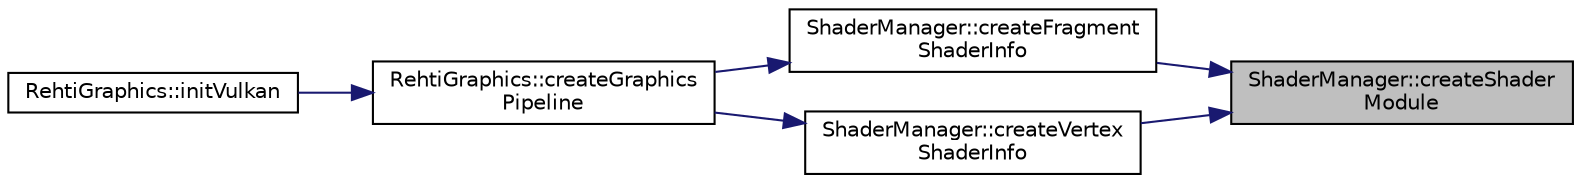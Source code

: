 digraph "ShaderManager::createShaderModule"
{
 // LATEX_PDF_SIZE
  edge [fontname="Helvetica",fontsize="10",labelfontname="Helvetica",labelfontsize="10"];
  node [fontname="Helvetica",fontsize="10",shape=record];
  rankdir="RL";
  Node1 [label="ShaderManager::createShader\lModule",height=0.2,width=0.4,color="black", fillcolor="grey75", style="filled", fontcolor="black",tooltip="Creates a shader module from a file."];
  Node1 -> Node2 [dir="back",color="midnightblue",fontsize="10",style="solid",fontname="Helvetica"];
  Node2 [label="ShaderManager::createFragment\lShaderInfo",height=0.2,width=0.4,color="black", fillcolor="white", style="filled",URL="$namespaceShaderManager.html#abfd9bcbabdfe3ea9c2341eff7fbb23e4",tooltip="Creates a fragment shader info to be used in pipeline creation."];
  Node2 -> Node3 [dir="back",color="midnightblue",fontsize="10",style="solid",fontname="Helvetica"];
  Node3 [label="RehtiGraphics::createGraphics\lPipeline",height=0.2,width=0.4,color="black", fillcolor="white", style="filled",URL="$classRehtiGraphics.html#ac307d6b1b052e5e07374056e833e01de",tooltip="Creates the graphics pipeline."];
  Node3 -> Node4 [dir="back",color="midnightblue",fontsize="10",style="solid",fontname="Helvetica"];
  Node4 [label="RehtiGraphics::initVulkan",height=0.2,width=0.4,color="black", fillcolor="white", style="filled",URL="$classRehtiGraphics.html#ae16a48c5465c048b9ca5c253506d25b3",tooltip="Initializes vulkan instance."];
  Node1 -> Node5 [dir="back",color="midnightblue",fontsize="10",style="solid",fontname="Helvetica"];
  Node5 [label="ShaderManager::createVertex\lShaderInfo",height=0.2,width=0.4,color="black", fillcolor="white", style="filled",URL="$namespaceShaderManager.html#ab64875c63a588c002e5f9f6b11faee1a",tooltip="Creates a vertex shader info to be used in pipeline creation."];
  Node5 -> Node3 [dir="back",color="midnightblue",fontsize="10",style="solid",fontname="Helvetica"];
}
